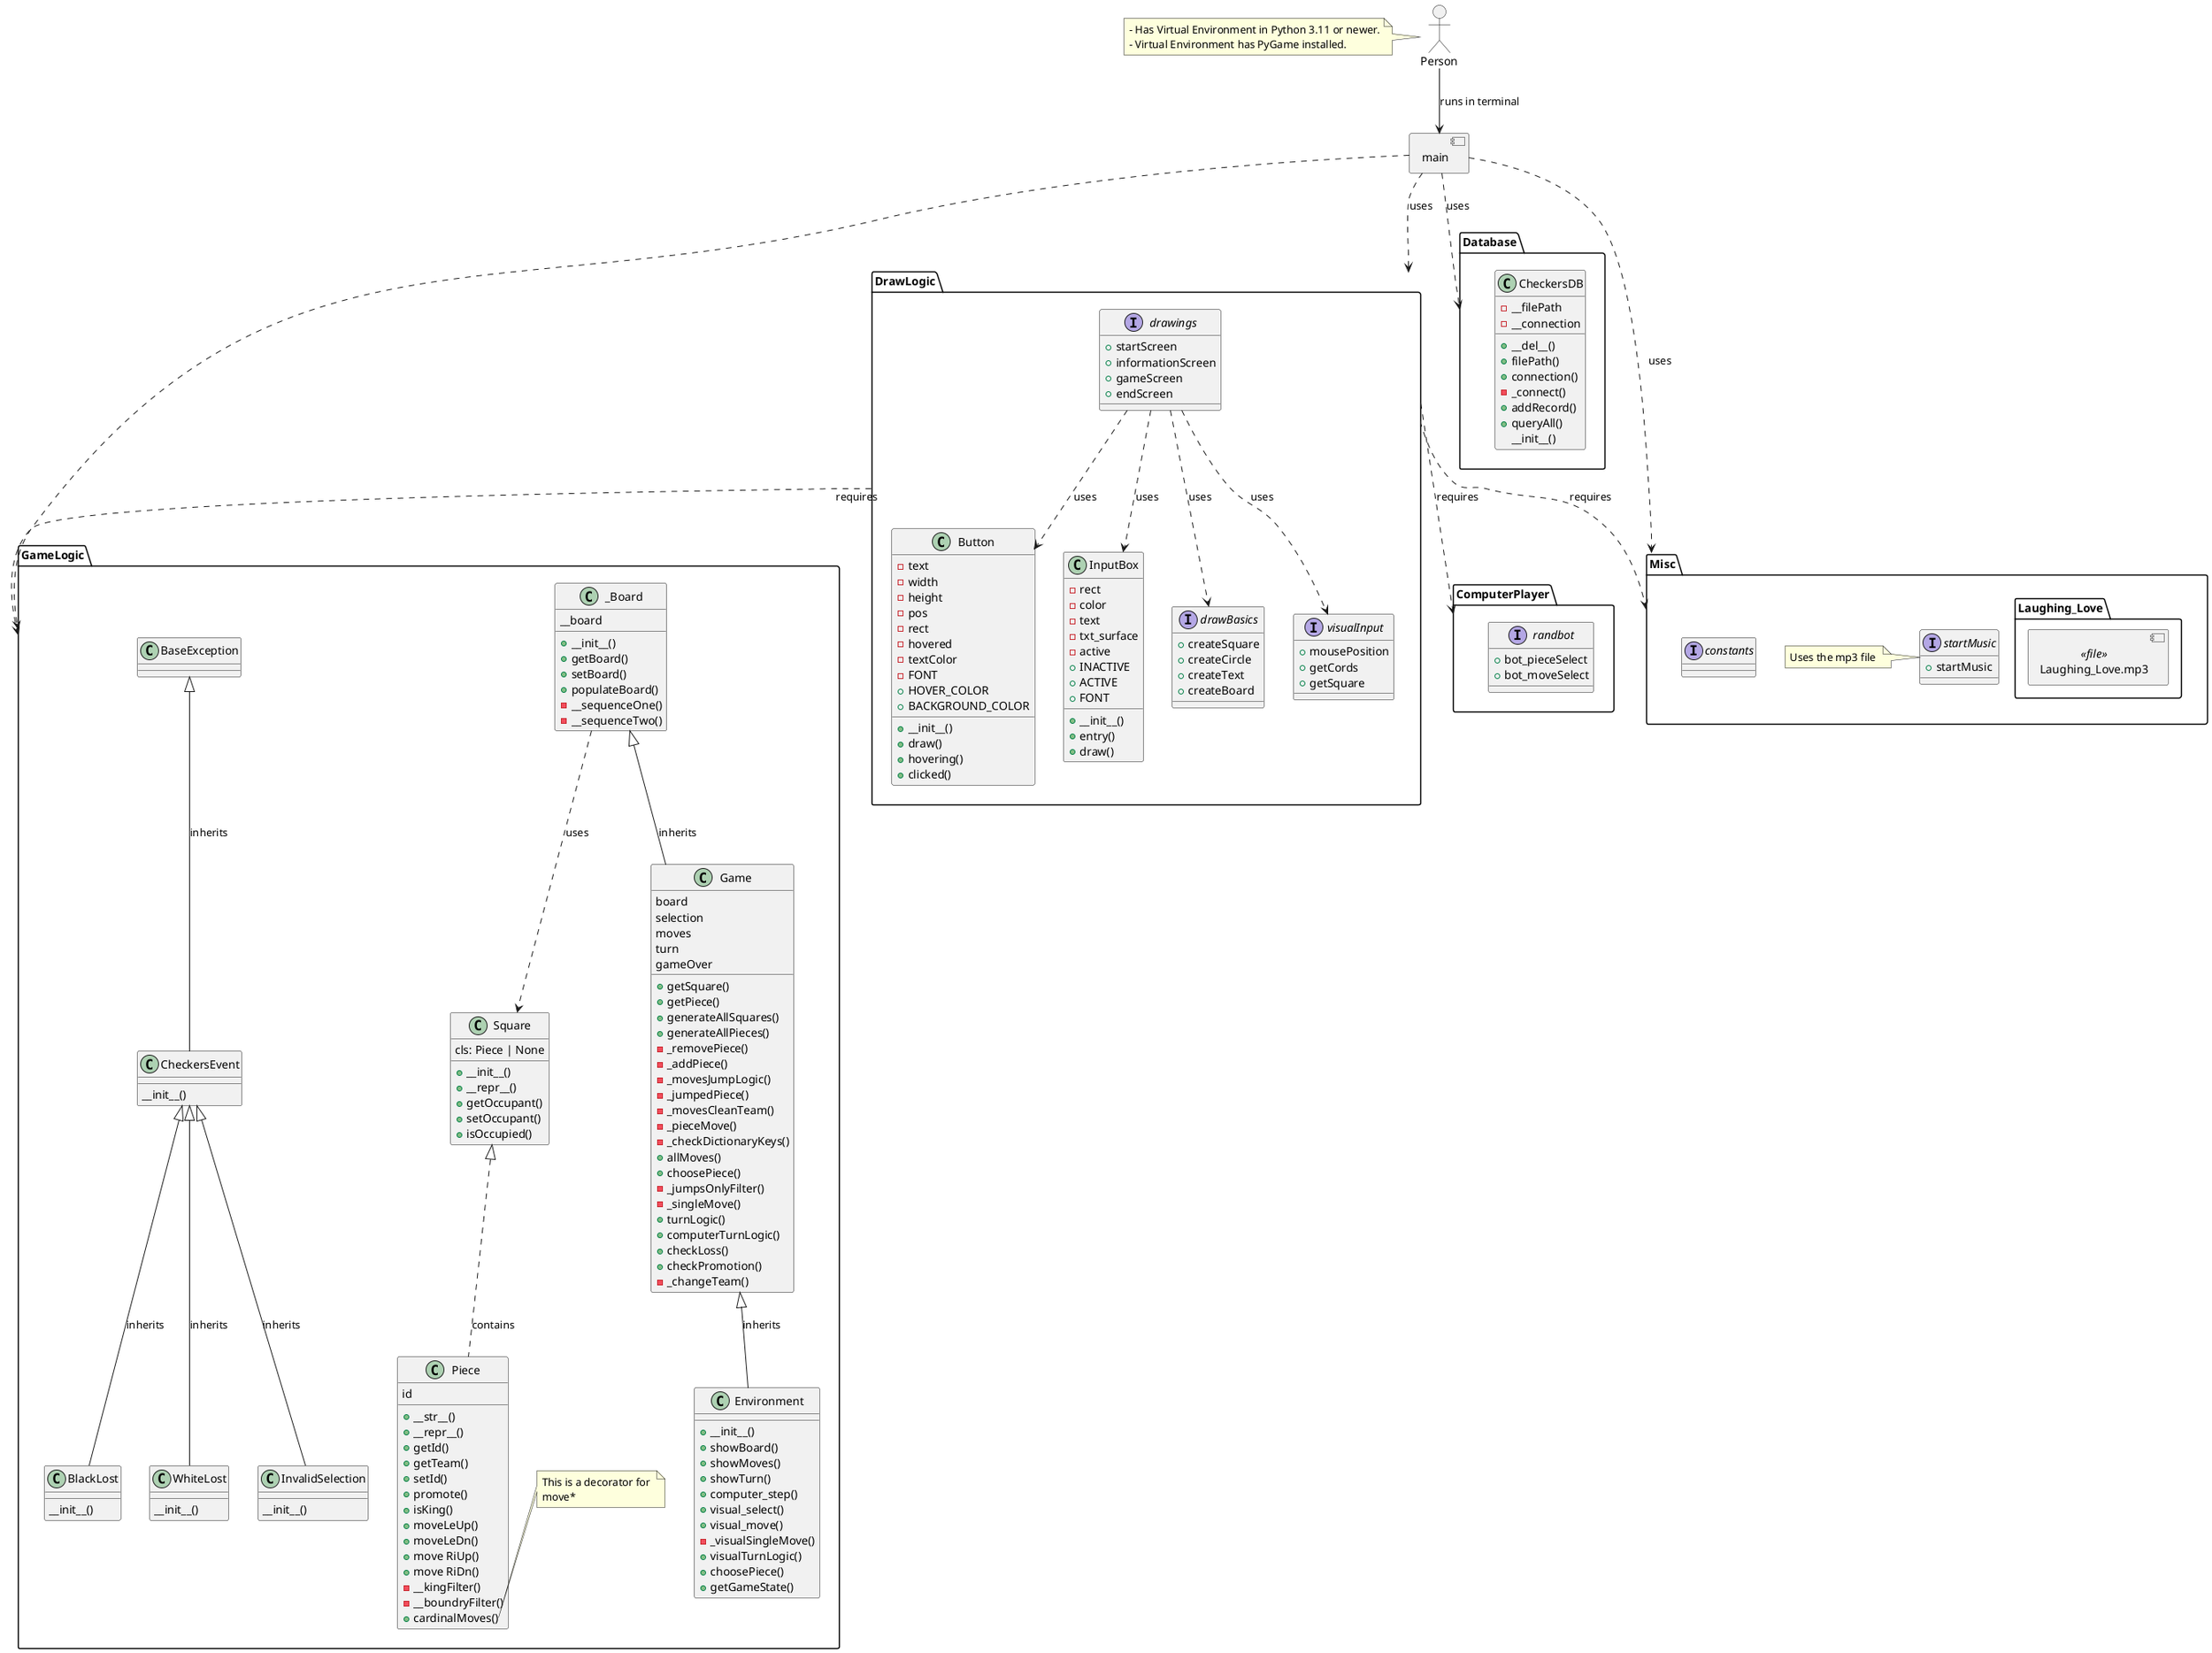 @startuml

/'
PlantUML code for Checkers the Fun Game

    Author: Logan Reynolds
    Date: November 16, 2024
    Class: A.I. Capstone (ARTI 499)
'/

allowmixing

package "GameLogic" {

    class "Piece" {
        id
        + __str__()
        + __repr__()
        + getId()
        + getTeam()
        + setId()
        + promote()
        + isKing()
        + moveLeUp()
        + moveLeDn()
        + move RiUp()
        + move RiDn()
        - __kingFilter()
        - __boundryFilter()
        + cardinalMoves()
    }
    
    note right of GameLogic.Piece::cardinalMoves
        This is a decorator for 
        move*
    end note


    class "Square" {
        cls: Piece | None
        + __init__()
        + __repr__()
        + getOccupant()
        + setOccupant()
        + isOccupied()
    }

    class "_Board" {
        __board
        + __init__()
        + getBoard()
        + setBoard()
        + populateBoard()
        - __sequenceOne()
        - __sequenceTwo()
    }

    class "Game" {
        board
        selection
        moves
        turn
        gameOver
        +getSquare()
        +getPiece()
        +generateAllSquares()
        +generateAllPieces()
        -_removePiece()
        -_addPiece()
        -_movesJumpLogic()
        -_jumpedPiece()
        -_movesCleanTeam()
        -_pieceMove()
        -_checkDictionaryKeys()
        +allMoves()
        +choosePiece()
        -_jumpsOnlyFilter()
        -_singleMove()
        +turnLogic()
        +computerTurnLogic()
        +checkLoss()
        +checkPromotion()
        -_changeTeam()
    }

    class "Environment" {
        +__init__()
        +showBoard()
        +showMoves()
        +showTurn()
        +computer_step()
        +visual_select()
        +visual_move()
        -_visualSingleMove()
        +visualTurnLogic()
        +choosePiece()
        +getGameState()
    }

    class "CheckersEvent" {
            __init__()
    }
    class "InvalidSelection" {
            __init__()
    }
    class "BlackLost" {
            __init__()
    }
    class "WhiteLost" {
            __init__()
    }
    _Board <|-- Game : inherits
    Game <|-- Environment : inherits
    _Board ..> Square : uses
    Square <|.. Piece: contains


    BaseException <|-- CheckersEvent : inherits
    CheckersEvent <|-- InvalidSelection : inherits
    CheckersEvent <|-- BlackLost : inherits
    CheckersEvent <|-- WhiteLost : inherits
}

package "Database" {
    class CheckersDB {
        +__del__()
        +filePath()
        +connection()
        -_connect()
        +addRecord()
        +queryAll()
        -__filePath
        -__connection
        __init__()
    }
}

package "ComputerPlayer" {
    
    interface randbot {
        +bot_pieceSelect
        +bot_moveSelect
    }
}

package "DrawLogic" {    

    interface "drawings" {
        + startScreen
        + informationScreen
        + gameScreen
        + endScreen
    }

    interface "drawBasics" {
        +createSquare
        +createCircle
        +createText
        +createBoard
    }

    interface "visualInput" {
        +mousePosition
        +getCords
        +getSquare
    }

    class "Button" {
        - text
        - width
        - height
        - pos
        - rect
        - hovered
        - textColor
        - FONT
        + HOVER_COLOR
        + BACKGROUND_COLOR
        
        + __init__()
        + draw()
        + hovering()
        + clicked()
    }

    class "InputBox" {
        - rect
        - color
        - text
        - txt_surface
        - active
        + INACTIVE
        + ACTIVE
        + FONT
        
        + __init__()
        + entry()
        + draw()
    }    

    drawings ..> Button: uses
    drawings ..> InputBox: uses
    drawings ..> visualInput: uses
    drawings ..> drawBasics: uses
}

package "Misc" {
    interface "startMusic" {
        + startMusic
    }

    interface "constants" {
        'nothing to write in here
    }

    component "Laughing_Love.mp3" <<file>>

    note left of Misc.startMusic
        Uses the mp3 file 
    end note
}

' -- Draw Logic Relationships -- 
    DrawLogic ..> ComputerPlayer: requires
    DrawLogic ..> Misc: requires
    DrawLogic ..> GameLogic: requires

' main.py representation 
    component "main" 
        main ..> GameLogic
        main ..> DrawLogic : uses
        main ..> Misc : uses
        main ..> Database : uses

actor "Person" as person
    person --> main: runs in terminal
    note left of person 
        - Has Virtual Environment in Python 3.11 or newer.
        - Virtual Environment has PyGame installed.
    end note

@enduml